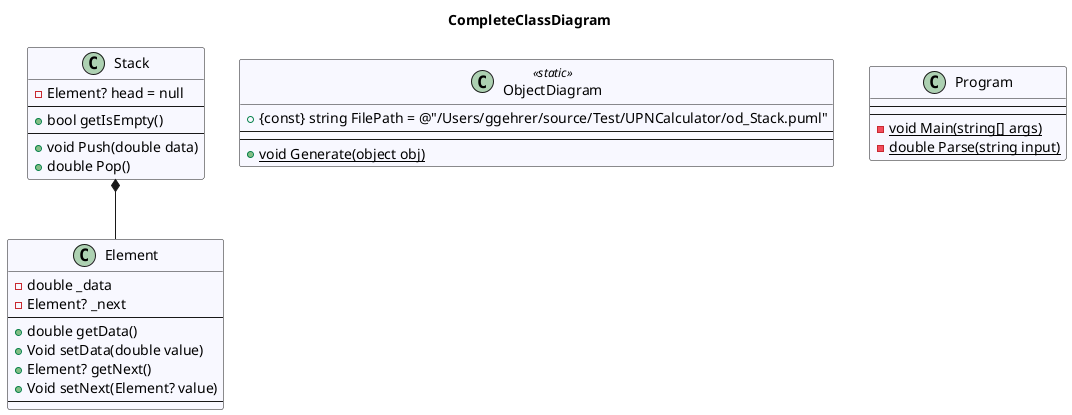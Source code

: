 @startuml CompleteClassDiagram
title CompleteClassDiagram
 class Element #GhostWhite {
- double _data
- Element? _next
---
+ double getData()
+ Void setData(double value)
+ Element? getNext()
+ Void setNext(Element? value)
---
}
 class ObjectDiagram << static >> #GhostWhite {
+ {const} string FilePath = @"/Users/ggehrer/source/Test/UPNCalculator/od_Stack.puml"
---
---
+ {static} void Generate(object obj)
}
 class Program #GhostWhite {
---
---
- {static} void Main(string[] args)
- {static} double Parse(string input)
}
 class Stack #GhostWhite {
- Element? head = null
---
+ bool getIsEmpty()
---
+ void Push(double data)
+ double Pop()
}
' CustomUML
Stack *-- Element
' CustomUML
@enduml
